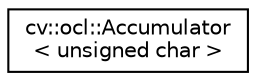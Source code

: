 digraph "Graphical Class Hierarchy"
{
 // LATEX_PDF_SIZE
  edge [fontname="Helvetica",fontsize="10",labelfontname="Helvetica",labelfontsize="10"];
  node [fontname="Helvetica",fontsize="10",shape=record];
  rankdir="LR";
  Node0 [label="cv::ocl::Accumulator\l\< unsigned char \>",height=0.2,width=0.4,color="black", fillcolor="white", style="filled",URL="$structcv_1_1ocl_1_1_accumulator_3_01unsigned_01char_01_4.html",tooltip=" "];
}
